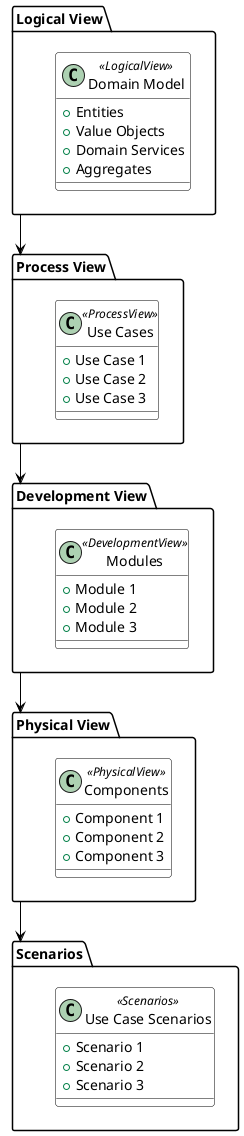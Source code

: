 @startuml

' Define skin parameters
!define CLASS_CLASSIFIER_TEMPLATE
hide members
hide methods
skinparam class {
    BackgroundColor White
    BorderColor Black
    ArrowColor Black
}

!define CLASS_CLASSIFIER_ATTRIBUTES
show members
hide methods

!define CLASS_CLASSIFIER_METHODS
hide members
show methods

!define CLASS_CLASSIFIER_NONE
hide members
hide methods

!define CLASS_CLASSIFIER_ALL
show members
show methods

' Logical View
package "Logical View" {
    class "Domain Model" <<LogicalView>> {
        + Entities
        + Value Objects
        + Domain Services
        + Aggregates
    }
}

' Process View
package "Process View" {
    class "Use Cases" <<ProcessView>> {
        + Use Case 1
        + Use Case 2
        + Use Case 3
    }
}

' Development View
package "Development View" {
    class "Modules" <<DevelopmentView>> {
        + Module 1
        + Module 2
        + Module 3
    }
}

' Physical View
package "Physical View" {
    class "Components" <<PhysicalView>> {
        + Component 1
        + Component 2
        + Component 3
    }
}

' Scenarios
package "Scenarios" {
    class "Use Case Scenarios" <<Scenarios>> {
        + Scenario 1
        + Scenario 2
        + Scenario 3
    }
}

' Relationships between views
' Logical View to Process View
"Logical View" --> "Process View"

' Process View to Development View
"Process View" --> "Development View"

' Development View to Physical View
"Development View" --> "Physical View"

' Physical View to Scenarios
"Physical View" --> "Scenarios"

@enduml
